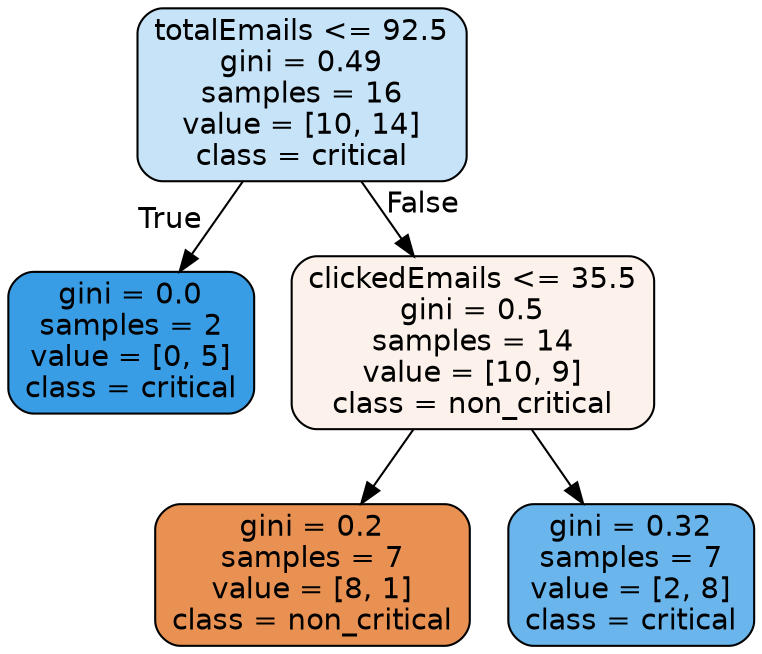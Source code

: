 digraph Tree {
node [shape=box, style="filled, rounded", color="black", fontname="helvetica"] ;
edge [fontname="helvetica"] ;
0 [label="totalEmails <= 92.5\ngini = 0.49\nsamples = 16\nvalue = [10, 14]\nclass = critical", fillcolor="#c6e3f8"] ;
1 [label="gini = 0.0\nsamples = 2\nvalue = [0, 5]\nclass = critical", fillcolor="#399de5"] ;
0 -> 1 [labeldistance=2.5, labelangle=45, headlabel="True"] ;
2 [label="clickedEmails <= 35.5\ngini = 0.5\nsamples = 14\nvalue = [10, 9]\nclass = non_critical", fillcolor="#fcf2eb"] ;
0 -> 2 [labeldistance=2.5, labelangle=-45, headlabel="False"] ;
3 [label="gini = 0.2\nsamples = 7\nvalue = [8, 1]\nclass = non_critical", fillcolor="#e89152"] ;
2 -> 3 ;
4 [label="gini = 0.32\nsamples = 7\nvalue = [2, 8]\nclass = critical", fillcolor="#6ab6ec"] ;
2 -> 4 ;
}